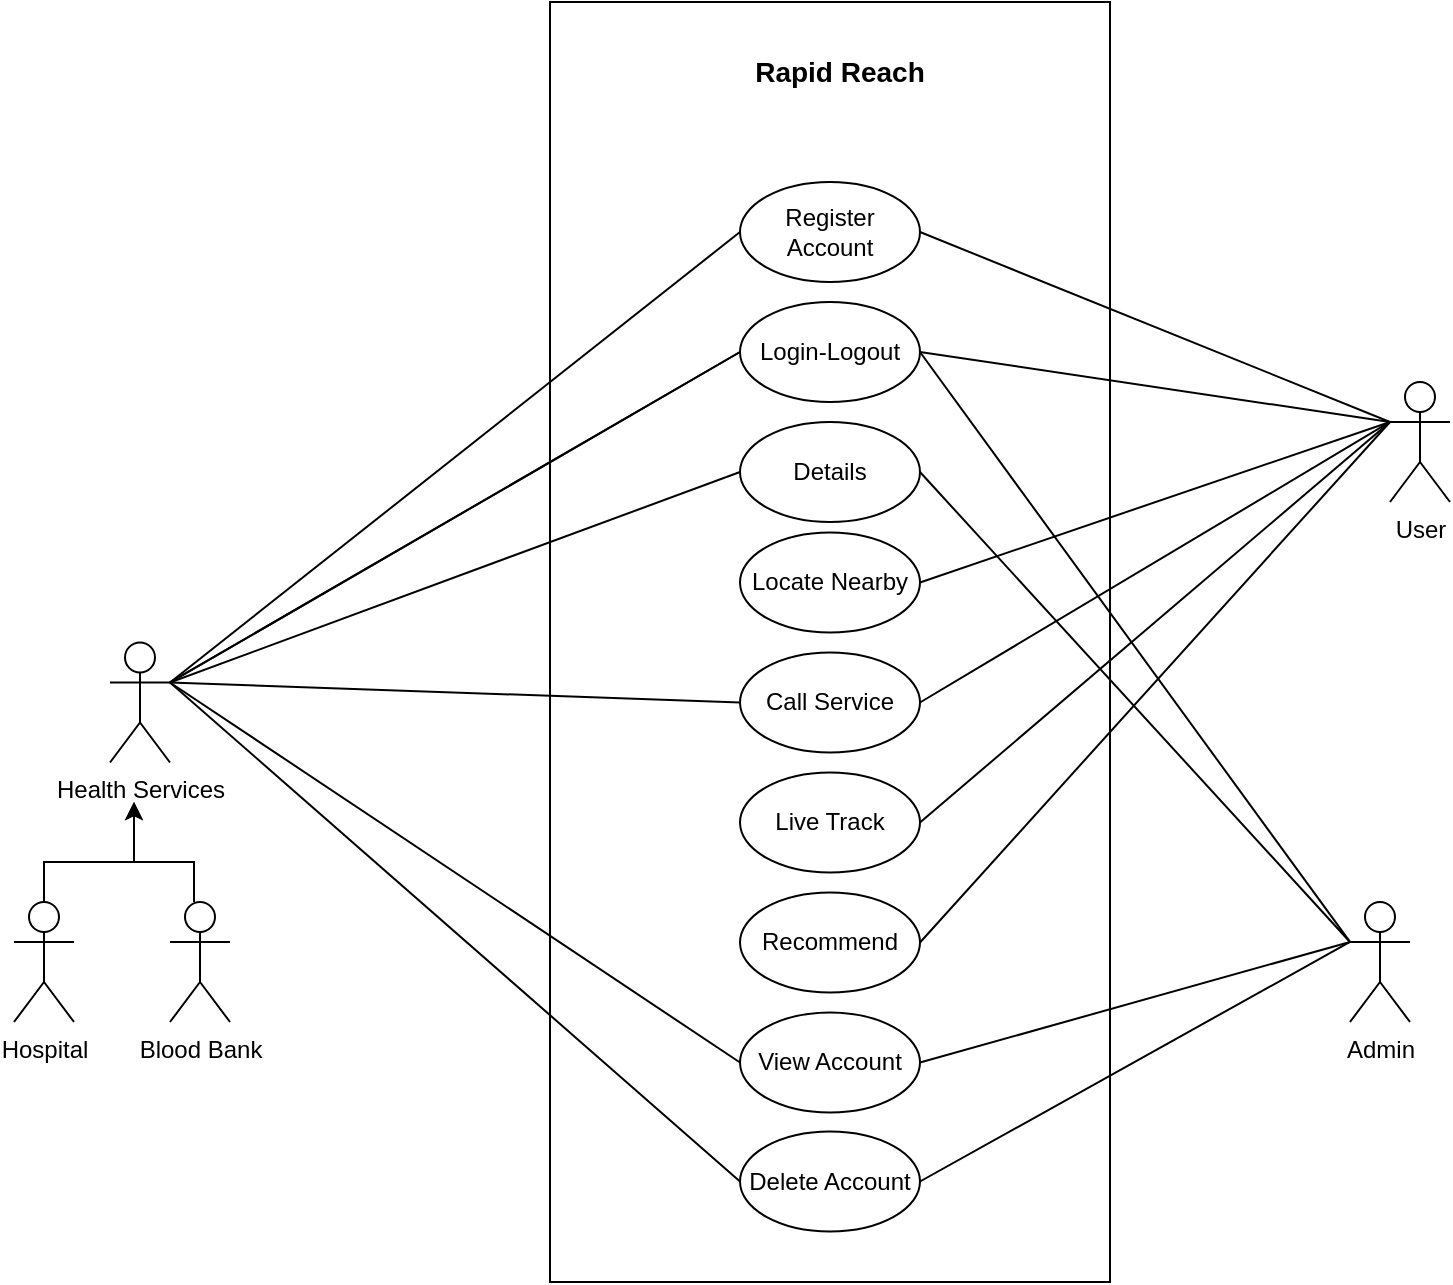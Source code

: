 <mxfile version="27.2.0">
  <diagram name="Page-1" id="knrP1FRMyhIRJTOhsAG8">
    <mxGraphModel dx="1226" dy="628" grid="1" gridSize="10" guides="1" tooltips="1" connect="1" arrows="1" fold="1" page="1" pageScale="1" pageWidth="827" pageHeight="1169" math="0" shadow="0">
      <root>
        <mxCell id="0" />
        <mxCell id="1" parent="0" />
        <mxCell id="7wEqkuw75IH8k5fswQXJ-3" value="" style="rounded=0;whiteSpace=wrap;html=1;" parent="1" vertex="1">
          <mxGeometry x="307" y="50" width="280" height="640" as="geometry" />
        </mxCell>
        <mxCell id="7wEqkuw75IH8k5fswQXJ-4" value="Register Account" style="ellipse;whiteSpace=wrap;html=1;" parent="1" vertex="1">
          <mxGeometry x="402" y="140" width="90" height="50" as="geometry" />
        </mxCell>
        <mxCell id="7wEqkuw75IH8k5fswQXJ-5" value="Login-Logout" style="ellipse;whiteSpace=wrap;html=1;" parent="1" vertex="1">
          <mxGeometry x="402" y="200" width="90" height="50" as="geometry" />
        </mxCell>
        <mxCell id="7wEqkuw75IH8k5fswQXJ-6" value="Locate Nearby" style="ellipse;whiteSpace=wrap;html=1;" parent="1" vertex="1">
          <mxGeometry x="402" y="315.25" width="90" height="50" as="geometry" />
        </mxCell>
        <mxCell id="7wEqkuw75IH8k5fswQXJ-7" value="Call Service" style="ellipse;whiteSpace=wrap;html=1;" parent="1" vertex="1">
          <mxGeometry x="402" y="375.25" width="90" height="50" as="geometry" />
        </mxCell>
        <mxCell id="7wEqkuw75IH8k5fswQXJ-8" value="Live Track" style="ellipse;whiteSpace=wrap;html=1;" parent="1" vertex="1">
          <mxGeometry x="402" y="435.25" width="90" height="50" as="geometry" />
        </mxCell>
        <mxCell id="7wEqkuw75IH8k5fswQXJ-9" value="Recommend" style="ellipse;whiteSpace=wrap;html=1;" parent="1" vertex="1">
          <mxGeometry x="402" y="495.25" width="90" height="50" as="geometry" />
        </mxCell>
        <mxCell id="7wEqkuw75IH8k5fswQXJ-10" value="View Account" style="ellipse;whiteSpace=wrap;html=1;" parent="1" vertex="1">
          <mxGeometry x="402" y="555.25" width="90" height="50" as="geometry" />
        </mxCell>
        <mxCell id="7wEqkuw75IH8k5fswQXJ-11" value="Delete Account" style="ellipse;whiteSpace=wrap;html=1;" parent="1" vertex="1">
          <mxGeometry x="402" y="614.75" width="90" height="50" as="geometry" />
        </mxCell>
        <mxCell id="50inLti2EJRgn2HfQ7jm-4" value="&lt;b&gt;&lt;font style=&quot;font-size: 14px;&quot;&gt;Rapid Reach&lt;/font&gt;&lt;/b&gt;" style="text;html=1;align=center;verticalAlign=middle;whiteSpace=wrap;rounded=0;" parent="1" vertex="1">
          <mxGeometry x="387" y="70" width="130" height="30" as="geometry" />
        </mxCell>
        <mxCell id="50inLti2EJRgn2HfQ7jm-10" value="Health Services" style="shape=umlActor;verticalLabelPosition=bottom;verticalAlign=top;html=1;outlineConnect=0;" parent="1" vertex="1">
          <mxGeometry x="87" y="370.25" width="30" height="60" as="geometry" />
        </mxCell>
        <mxCell id="qe3DIYtcyauWk6LwMBc2-10" value="Details" style="ellipse;whiteSpace=wrap;html=1;" parent="1" vertex="1">
          <mxGeometry x="402" y="260" width="90" height="50" as="geometry" />
        </mxCell>
        <mxCell id="fjM64KvfmERClIVA3fNl-9" style="edgeStyle=orthogonalEdgeStyle;rounded=0;orthogonalLoop=1;jettySize=auto;html=1;" edge="1" parent="1">
          <mxGeometry relative="1" as="geometry">
            <mxPoint x="99" y="450" as="targetPoint" />
            <mxPoint x="129" y="500" as="sourcePoint" />
            <Array as="points">
              <mxPoint x="129" y="480" />
              <mxPoint x="99" y="480" />
            </Array>
          </mxGeometry>
        </mxCell>
        <mxCell id="qe3DIYtcyauWk6LwMBc2-11" value="Blood Bank" style="shape=umlActor;verticalLabelPosition=bottom;verticalAlign=top;html=1;outlineConnect=0;" parent="1" vertex="1">
          <mxGeometry x="117" y="500" width="30" height="60" as="geometry" />
        </mxCell>
        <mxCell id="qe3DIYtcyauWk6LwMBc2-16" value="User" style="shape=umlActor;verticalLabelPosition=bottom;verticalAlign=top;html=1;outlineConnect=0;" parent="1" vertex="1">
          <mxGeometry x="727" y="240" width="30" height="60" as="geometry" />
        </mxCell>
        <mxCell id="qe3DIYtcyauWk6LwMBc2-17" value="Admin" style="shape=umlActor;verticalLabelPosition=bottom;verticalAlign=top;html=1;outlineConnect=0;" parent="1" vertex="1">
          <mxGeometry x="707" y="500" width="30" height="60" as="geometry" />
        </mxCell>
        <mxCell id="qe3DIYtcyauWk6LwMBc2-20" value="" style="endArrow=none;html=1;rounded=0;exitX=1;exitY=0.5;exitDx=0;exitDy=0;entryX=0;entryY=0.333;entryDx=0;entryDy=0;entryPerimeter=0;" parent="1" source="7wEqkuw75IH8k5fswQXJ-4" target="qe3DIYtcyauWk6LwMBc2-16" edge="1">
          <mxGeometry width="50" height="50" relative="1" as="geometry">
            <mxPoint x="637" y="170" as="sourcePoint" />
            <mxPoint x="687" y="120" as="targetPoint" />
          </mxGeometry>
        </mxCell>
        <mxCell id="qe3DIYtcyauWk6LwMBc2-21" value="" style="endArrow=none;html=1;rounded=0;exitX=1;exitY=0.333;exitDx=0;exitDy=0;exitPerimeter=0;entryX=0;entryY=0.5;entryDx=0;entryDy=0;" parent="1" source="50inLti2EJRgn2HfQ7jm-10" target="7wEqkuw75IH8k5fswQXJ-4" edge="1">
          <mxGeometry width="50" height="50" relative="1" as="geometry">
            <mxPoint x="197" y="140" as="sourcePoint" />
            <mxPoint x="247" y="90" as="targetPoint" />
          </mxGeometry>
        </mxCell>
        <mxCell id="qe3DIYtcyauWk6LwMBc2-27" value="" style="endArrow=none;html=1;rounded=0;entryX=0;entryY=0.333;entryDx=0;entryDy=0;entryPerimeter=0;exitX=1;exitY=0.5;exitDx=0;exitDy=0;" parent="1" source="7wEqkuw75IH8k5fswQXJ-11" target="qe3DIYtcyauWk6LwMBc2-17" edge="1">
          <mxGeometry width="50" height="50" relative="1" as="geometry">
            <mxPoint x="557" y="399.75" as="sourcePoint" />
            <mxPoint x="752" y="604.75" as="targetPoint" />
          </mxGeometry>
        </mxCell>
        <mxCell id="qe3DIYtcyauWk6LwMBc2-32" value="" style="endArrow=none;html=1;rounded=0;exitX=0;exitY=0.5;exitDx=0;exitDy=0;entryX=1;entryY=0.333;entryDx=0;entryDy=0;entryPerimeter=0;" parent="1" source="7wEqkuw75IH8k5fswQXJ-5" target="50inLti2EJRgn2HfQ7jm-10" edge="1">
          <mxGeometry width="50" height="50" relative="1" as="geometry">
            <mxPoint x="502" y="260" as="sourcePoint" />
            <mxPoint x="297" y="475" as="targetPoint" />
          </mxGeometry>
        </mxCell>
        <mxCell id="qe3DIYtcyauWk6LwMBc2-48" value="" style="endArrow=none;html=1;rounded=0;exitX=1;exitY=0.5;exitDx=0;exitDy=0;entryX=0;entryY=0.333;entryDx=0;entryDy=0;entryPerimeter=0;" parent="1" source="7wEqkuw75IH8k5fswQXJ-5" target="qe3DIYtcyauWk6LwMBc2-16" edge="1">
          <mxGeometry width="50" height="50" relative="1" as="geometry">
            <mxPoint x="627" y="210" as="sourcePoint" />
            <mxPoint x="822" y="295" as="targetPoint" />
          </mxGeometry>
        </mxCell>
        <mxCell id="qe3DIYtcyauWk6LwMBc2-54" value="" style="endArrow=none;html=1;rounded=0;exitX=1;exitY=0.5;exitDx=0;exitDy=0;entryX=0;entryY=0.333;entryDx=0;entryDy=0;entryPerimeter=0;" parent="1" source="7wEqkuw75IH8k5fswQXJ-5" target="qe3DIYtcyauWk6LwMBc2-17" edge="1">
          <mxGeometry width="50" height="50" relative="1" as="geometry">
            <mxPoint x="757" y="455" as="sourcePoint" />
            <mxPoint x="952" y="350" as="targetPoint" />
          </mxGeometry>
        </mxCell>
        <mxCell id="qe3DIYtcyauWk6LwMBc2-56" value="" style="endArrow=none;html=1;rounded=0;exitX=1;exitY=0.5;exitDx=0;exitDy=0;entryX=0;entryY=0.333;entryDx=0;entryDy=0;entryPerimeter=0;" parent="1" source="7wEqkuw75IH8k5fswQXJ-6" target="qe3DIYtcyauWk6LwMBc2-16" edge="1">
          <mxGeometry width="50" height="50" relative="1" as="geometry">
            <mxPoint x="757" y="525" as="sourcePoint" />
            <mxPoint x="687" y="120" as="targetPoint" />
          </mxGeometry>
        </mxCell>
        <mxCell id="qe3DIYtcyauWk6LwMBc2-59" value="" style="endArrow=none;html=1;rounded=0;exitX=1;exitY=0.5;exitDx=0;exitDy=0;entryX=0;entryY=0.333;entryDx=0;entryDy=0;entryPerimeter=0;" parent="1" source="7wEqkuw75IH8k5fswQXJ-7" target="qe3DIYtcyauWk6LwMBc2-16" edge="1">
          <mxGeometry width="50" height="50" relative="1" as="geometry">
            <mxPoint x="817" y="485" as="sourcePoint" />
            <mxPoint x="1012" y="380" as="targetPoint" />
          </mxGeometry>
        </mxCell>
        <mxCell id="qe3DIYtcyauWk6LwMBc2-61" value="" style="endArrow=none;html=1;rounded=0;exitX=0;exitY=0.333;exitDx=0;exitDy=0;exitPerimeter=0;entryX=1;entryY=0.5;entryDx=0;entryDy=0;" parent="1" source="qe3DIYtcyauWk6LwMBc2-16" target="7wEqkuw75IH8k5fswQXJ-9" edge="1">
          <mxGeometry width="50" height="50" relative="1" as="geometry">
            <mxPoint x="787" y="525" as="sourcePoint" />
            <mxPoint x="982" y="420" as="targetPoint" />
          </mxGeometry>
        </mxCell>
        <mxCell id="qe3DIYtcyauWk6LwMBc2-72" value="" style="endArrow=none;html=1;rounded=0;entryX=1;entryY=0.333;entryDx=0;entryDy=0;entryPerimeter=0;exitX=0;exitY=0.5;exitDx=0;exitDy=0;" parent="1" source="7wEqkuw75IH8k5fswQXJ-11" target="50inLti2EJRgn2HfQ7jm-10" edge="1">
          <mxGeometry width="50" height="50" relative="1" as="geometry">
            <mxPoint x="422" y="820" as="sourcePoint" />
            <mxPoint x="227" y="770" as="targetPoint" />
          </mxGeometry>
        </mxCell>
        <mxCell id="qe3DIYtcyauWk6LwMBc2-73" value="" style="endArrow=none;html=1;rounded=0;exitX=1;exitY=0.5;exitDx=0;exitDy=0;entryX=0;entryY=0.333;entryDx=0;entryDy=0;entryPerimeter=0;" parent="1" source="7wEqkuw75IH8k5fswQXJ-10" target="qe3DIYtcyauWk6LwMBc2-17" edge="1">
          <mxGeometry width="50" height="50" relative="1" as="geometry">
            <mxPoint x="447" y="670" as="sourcePoint" />
            <mxPoint x="642" y="1070" as="targetPoint" />
          </mxGeometry>
        </mxCell>
        <mxCell id="fsYnOv0Tyk64vYEKMaIF-12" value="" style="endArrow=none;html=1;rounded=0;exitX=0;exitY=0.5;exitDx=0;exitDy=0;entryX=1;entryY=0.333;entryDx=0;entryDy=0;entryPerimeter=0;" parent="1" source="7wEqkuw75IH8k5fswQXJ-5" target="50inLti2EJRgn2HfQ7jm-10" edge="1">
          <mxGeometry width="50" height="50" relative="1" as="geometry">
            <mxPoint x="442" y="170" as="sourcePoint" />
            <mxPoint x="157" y="175" as="targetPoint" />
          </mxGeometry>
        </mxCell>
        <mxCell id="fsYnOv0Tyk64vYEKMaIF-13" value="" style="endArrow=none;html=1;rounded=0;exitX=0;exitY=0.5;exitDx=0;exitDy=0;entryX=1;entryY=0.333;entryDx=0;entryDy=0;entryPerimeter=0;" parent="1" source="7wEqkuw75IH8k5fswQXJ-7" target="50inLti2EJRgn2HfQ7jm-10" edge="1">
          <mxGeometry width="50" height="50" relative="1" as="geometry">
            <mxPoint x="307" y="440" as="sourcePoint" />
            <mxPoint x="22" y="330" as="targetPoint" />
          </mxGeometry>
        </mxCell>
        <mxCell id="fsYnOv0Tyk64vYEKMaIF-14" value="" style="endArrow=none;html=1;rounded=0;exitX=0;exitY=0.5;exitDx=0;exitDy=0;entryX=1;entryY=0.333;entryDx=0;entryDy=0;entryPerimeter=0;" parent="1" source="qe3DIYtcyauWk6LwMBc2-10" target="50inLti2EJRgn2HfQ7jm-10" edge="1">
          <mxGeometry width="50" height="50" relative="1" as="geometry">
            <mxPoint x="362" y="500" as="sourcePoint" />
            <mxPoint x="117" y="230" as="targetPoint" />
          </mxGeometry>
        </mxCell>
        <mxCell id="fsYnOv0Tyk64vYEKMaIF-18" value="" style="endArrow=none;html=1;rounded=0;exitX=1;exitY=0.333;exitDx=0;exitDy=0;entryX=0;entryY=0.5;entryDx=0;entryDy=0;exitPerimeter=0;" parent="1" source="50inLti2EJRgn2HfQ7jm-10" target="7wEqkuw75IH8k5fswQXJ-10" edge="1">
          <mxGeometry width="50" height="50" relative="1" as="geometry">
            <mxPoint x="1022" y="490" as="sourcePoint" />
            <mxPoint x="737" y="380" as="targetPoint" />
          </mxGeometry>
        </mxCell>
        <mxCell id="fsYnOv0Tyk64vYEKMaIF-21" value="" style="endArrow=none;html=1;rounded=0;exitX=0;exitY=0.333;exitDx=0;exitDy=0;exitPerimeter=0;entryX=1;entryY=0.5;entryDx=0;entryDy=0;" parent="1" source="qe3DIYtcyauWk6LwMBc2-16" target="7wEqkuw75IH8k5fswQXJ-8" edge="1">
          <mxGeometry width="50" height="50" relative="1" as="geometry">
            <mxPoint x="892" y="330" as="sourcePoint" />
            <mxPoint x="657" y="590" as="targetPoint" />
          </mxGeometry>
        </mxCell>
        <mxCell id="fsYnOv0Tyk64vYEKMaIF-23" value="" style="endArrow=none;html=1;rounded=0;exitX=0;exitY=0.333;exitDx=0;exitDy=0;entryX=1;entryY=0.5;entryDx=0;entryDy=0;exitPerimeter=0;" parent="1" source="qe3DIYtcyauWk6LwMBc2-17" target="qe3DIYtcyauWk6LwMBc2-10" edge="1">
          <mxGeometry width="50" height="50" relative="1" as="geometry">
            <mxPoint x="667" y="480" as="sourcePoint" />
            <mxPoint x="882" y="775" as="targetPoint" />
          </mxGeometry>
        </mxCell>
        <mxCell id="fjM64KvfmERClIVA3fNl-8" style="edgeStyle=orthogonalEdgeStyle;rounded=0;orthogonalLoop=1;jettySize=auto;html=1;" edge="1" parent="1" source="fjM64KvfmERClIVA3fNl-2">
          <mxGeometry relative="1" as="geometry">
            <mxPoint x="99" y="450" as="targetPoint" />
            <Array as="points">
              <mxPoint x="54" y="480" />
              <mxPoint x="99" y="480" />
            </Array>
          </mxGeometry>
        </mxCell>
        <mxCell id="fjM64KvfmERClIVA3fNl-2" value="Hospital" style="shape=umlActor;verticalLabelPosition=bottom;verticalAlign=top;html=1;outlineConnect=0;" vertex="1" parent="1">
          <mxGeometry x="39" y="500" width="30" height="60" as="geometry" />
        </mxCell>
      </root>
    </mxGraphModel>
  </diagram>
</mxfile>

